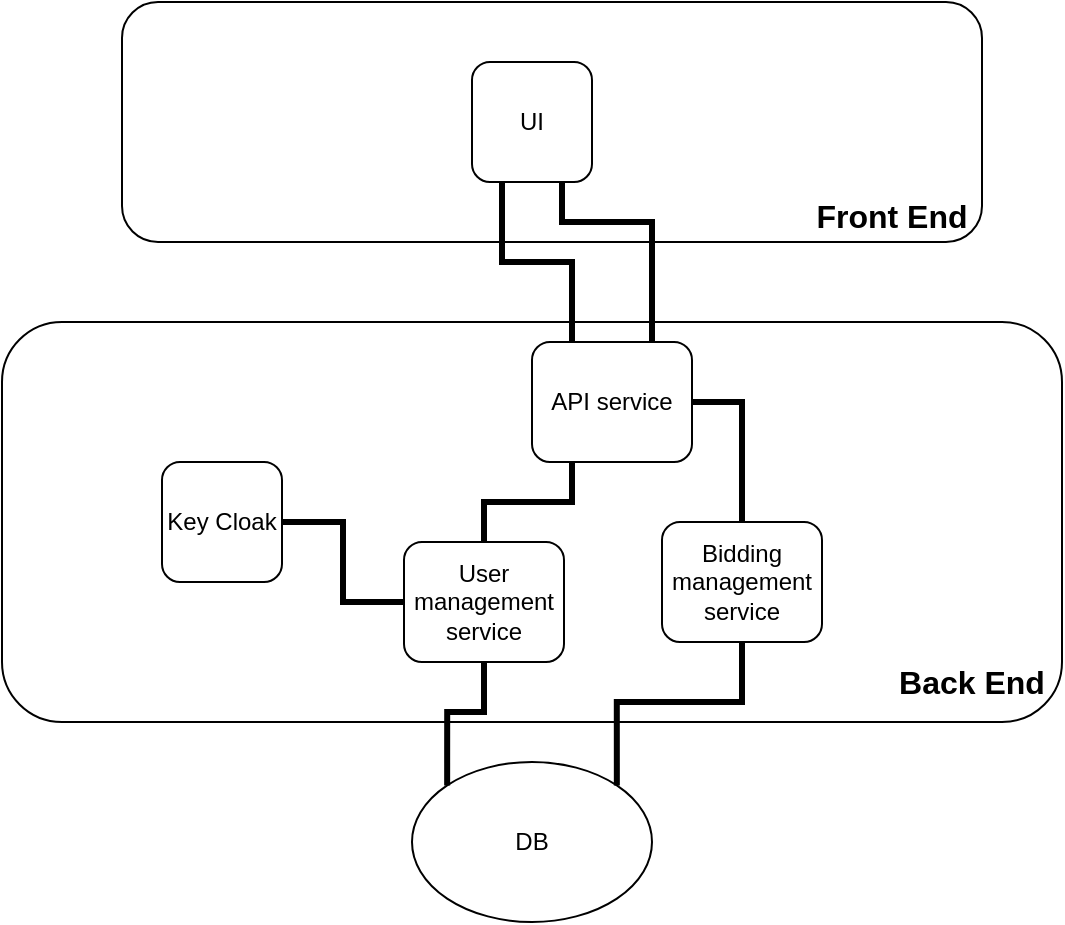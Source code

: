 <mxfile version="21.5.2" type="github">
  <diagram name="Page-1" id="Fku0YhaBDF12Z1hG8BYR">
    <mxGraphModel dx="1434" dy="782" grid="1" gridSize="10" guides="1" tooltips="1" connect="1" arrows="1" fold="1" page="1" pageScale="1" pageWidth="850" pageHeight="1100" math="0" shadow="0">
      <root>
        <mxCell id="0" />
        <mxCell id="1" parent="0" />
        <mxCell id="LdVCUPChRzxCTxgJ-CD4-11" value="&lt;div&gt;DB&lt;/div&gt;" style="ellipse;whiteSpace=wrap;html=1;fillColor=none;" parent="1" vertex="1">
          <mxGeometry x="365" y="500" width="120" height="80" as="geometry" />
        </mxCell>
        <mxCell id="LdVCUPChRzxCTxgJ-CD4-1" value="" style="rounded=1;whiteSpace=wrap;html=1;align=center;fillColor=none;container=0;" parent="1" vertex="1">
          <mxGeometry x="160" y="280" width="530" height="200" as="geometry" />
        </mxCell>
        <mxCell id="LdVCUPChRzxCTxgJ-CD4-3" value="Back End" style="rounded=0;whiteSpace=wrap;html=1;fillColor=none;strokeColor=none;fontStyle=1;fontSize=16;container=0;" parent="1" vertex="1">
          <mxGeometry x="600" y="450" width="90" height="20" as="geometry" />
        </mxCell>
        <mxCell id="AJkaJGR9AgkjZnUV0DOD-12" style="edgeStyle=orthogonalEdgeStyle;rounded=0;orthogonalLoop=1;jettySize=auto;html=1;exitX=1;exitY=0.5;exitDx=0;exitDy=0;entryX=0;entryY=0.5;entryDx=0;entryDy=0;endArrow=none;endFill=0;strokeWidth=3;" edge="1" parent="1" source="LdVCUPChRzxCTxgJ-CD4-8" target="LdVCUPChRzxCTxgJ-CD4-9">
          <mxGeometry relative="1" as="geometry" />
        </mxCell>
        <mxCell id="LdVCUPChRzxCTxgJ-CD4-8" value="Key Cloak" style="rounded=1;whiteSpace=wrap;html=1;fillColor=none;container=0;" parent="1" vertex="1">
          <mxGeometry x="240" y="350" width="60" height="60" as="geometry" />
        </mxCell>
        <mxCell id="AJkaJGR9AgkjZnUV0DOD-16" style="edgeStyle=orthogonalEdgeStyle;rounded=0;orthogonalLoop=1;jettySize=auto;html=1;exitX=0.5;exitY=1;exitDx=0;exitDy=0;entryX=0;entryY=0;entryDx=0;entryDy=0;strokeWidth=3;endArrow=none;endFill=0;" edge="1" parent="1" source="LdVCUPChRzxCTxgJ-CD4-9" target="LdVCUPChRzxCTxgJ-CD4-11">
          <mxGeometry relative="1" as="geometry" />
        </mxCell>
        <mxCell id="LdVCUPChRzxCTxgJ-CD4-9" value="User management service" style="rounded=1;whiteSpace=wrap;html=1;fillColor=none;container=0;" parent="1" vertex="1">
          <mxGeometry x="361" y="390" width="80" height="60" as="geometry" />
        </mxCell>
        <mxCell id="AJkaJGR9AgkjZnUV0DOD-17" style="edgeStyle=orthogonalEdgeStyle;rounded=0;orthogonalLoop=1;jettySize=auto;html=1;exitX=0.5;exitY=1;exitDx=0;exitDy=0;entryX=1;entryY=0;entryDx=0;entryDy=0;strokeWidth=3;endArrow=none;endFill=0;" edge="1" parent="1" source="AJkaJGR9AgkjZnUV0DOD-7" target="LdVCUPChRzxCTxgJ-CD4-11">
          <mxGeometry relative="1" as="geometry" />
        </mxCell>
        <mxCell id="AJkaJGR9AgkjZnUV0DOD-7" value="Bidding management service" style="rounded=1;whiteSpace=wrap;html=1;fillColor=none;container=0;" vertex="1" parent="1">
          <mxGeometry x="490" y="380" width="80" height="60" as="geometry" />
        </mxCell>
        <mxCell id="LdVCUPChRzxCTxgJ-CD4-6" value="" style="rounded=1;whiteSpace=wrap;html=1;align=center;fillColor=none;" parent="1" vertex="1">
          <mxGeometry x="220" y="120" width="430" height="120" as="geometry" />
        </mxCell>
        <mxCell id="LdVCUPChRzxCTxgJ-CD4-7" value="Front End" style="rounded=0;whiteSpace=wrap;html=1;fillColor=none;strokeColor=none;fontStyle=1;fontSize=16;" parent="1" vertex="1">
          <mxGeometry x="560" y="220" width="90" height="13.33" as="geometry" />
        </mxCell>
        <mxCell id="AJkaJGR9AgkjZnUV0DOD-19" style="edgeStyle=orthogonalEdgeStyle;rounded=0;orthogonalLoop=1;jettySize=auto;html=1;exitX=0.25;exitY=1;exitDx=0;exitDy=0;entryX=0.25;entryY=0;entryDx=0;entryDy=0;strokeWidth=3;endArrow=none;endFill=0;" edge="1" parent="1" source="LdVCUPChRzxCTxgJ-CD4-10" target="AJkaJGR9AgkjZnUV0DOD-18">
          <mxGeometry relative="1" as="geometry" />
        </mxCell>
        <mxCell id="AJkaJGR9AgkjZnUV0DOD-20" style="edgeStyle=orthogonalEdgeStyle;rounded=0;orthogonalLoop=1;jettySize=auto;html=1;exitX=0.75;exitY=1;exitDx=0;exitDy=0;entryX=0.75;entryY=0;entryDx=0;entryDy=0;endArrow=none;endFill=0;strokeWidth=3;" edge="1" parent="1" source="LdVCUPChRzxCTxgJ-CD4-10" target="AJkaJGR9AgkjZnUV0DOD-18">
          <mxGeometry relative="1" as="geometry">
            <Array as="points">
              <mxPoint x="440" y="230" />
              <mxPoint x="485" y="230" />
            </Array>
          </mxGeometry>
        </mxCell>
        <mxCell id="LdVCUPChRzxCTxgJ-CD4-10" value="UI" style="rounded=1;whiteSpace=wrap;html=1;fillColor=none;container=0;" parent="1" vertex="1">
          <mxGeometry x="395" y="150" width="60" height="60" as="geometry" />
        </mxCell>
        <mxCell id="AJkaJGR9AgkjZnUV0DOD-21" style="edgeStyle=orthogonalEdgeStyle;rounded=0;orthogonalLoop=1;jettySize=auto;html=1;exitX=0.25;exitY=1;exitDx=0;exitDy=0;entryX=0.5;entryY=0;entryDx=0;entryDy=0;strokeWidth=3;endArrow=none;endFill=0;" edge="1" parent="1" source="AJkaJGR9AgkjZnUV0DOD-18" target="LdVCUPChRzxCTxgJ-CD4-9">
          <mxGeometry relative="1" as="geometry" />
        </mxCell>
        <mxCell id="AJkaJGR9AgkjZnUV0DOD-23" style="edgeStyle=orthogonalEdgeStyle;rounded=0;orthogonalLoop=1;jettySize=auto;html=1;exitX=1;exitY=0.5;exitDx=0;exitDy=0;entryX=0.5;entryY=0;entryDx=0;entryDy=0;strokeWidth=3;endArrow=none;endFill=0;" edge="1" parent="1" source="AJkaJGR9AgkjZnUV0DOD-18" target="AJkaJGR9AgkjZnUV0DOD-7">
          <mxGeometry relative="1" as="geometry" />
        </mxCell>
        <mxCell id="AJkaJGR9AgkjZnUV0DOD-18" value="API service" style="rounded=1;whiteSpace=wrap;html=1;fillColor=none;container=0;" vertex="1" parent="1">
          <mxGeometry x="425" y="290" width="80" height="60" as="geometry" />
        </mxCell>
      </root>
    </mxGraphModel>
  </diagram>
</mxfile>

